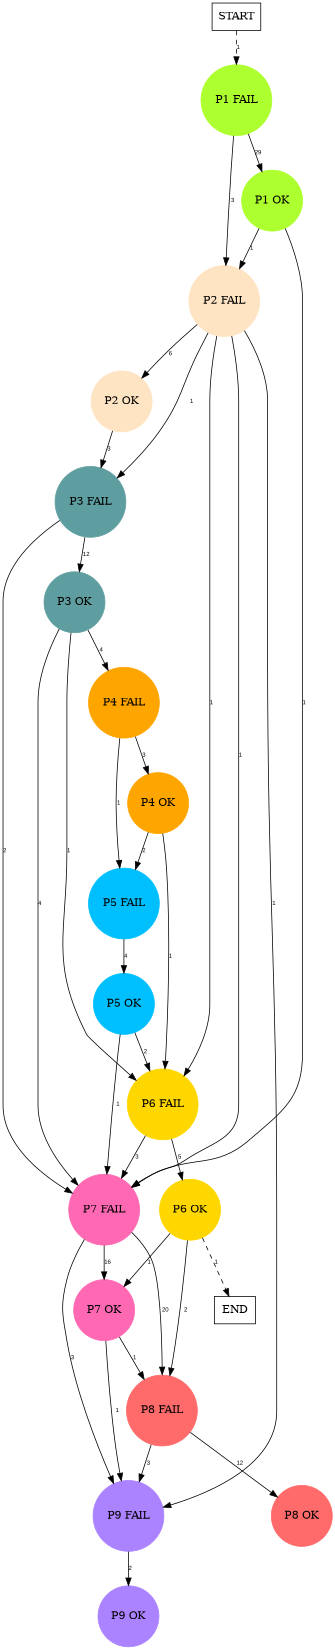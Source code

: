 digraph graphname {
	dpi = 150
	size="16,11!";
	margin = 0;
"P1 FAIL" [shape=circle, color=greenyellow, style=filled]"P1 OK" [shape=circle, color=greenyellow, style=filled]"P2 FAIL" [shape=circle, color=bisque, style=filled]"P2 OK" [shape=circle, color=bisque, style=filled]"P3 FAIL" [shape=circle, color=cadetblue, style=filled]"P3 OK" [shape=circle, color=cadetblue, style=filled]"P4 FAIL" [shape=circle, color=orange, style=filled]"P5 FAIL" [shape=circle, color=deepskyblue, style=filled]"P5 OK" [shape=circle, color=deepskyblue, style=filled]"P6 FAIL" [shape=circle, color=gold, style=filled]"P6 OK" [shape=circle, color=gold, style=filled]"P7 FAIL" [shape=circle, color=hotpink, style=filled]"P7 OK" [shape=circle, color=hotpink, style=filled]"P8 FAIL" [shape=circle, color=indianred1, style=filled]"P8 OK" [shape=circle, color=indianred1, style=filled]"P9 FAIL" [shape=circle, color=mediumpurple1, style=filled]"P9 OK" [shape=circle, color=mediumpurple1, style=filled]"P4 OK" [shape=circle, color=orange, style=filled]"START" [shape=box, fillcolor=white, style=filled, color=black]"END" [shape=box, fillcolor=white, style=filled, color=black]"P1 FAIL" -> "P1 OK" [ label ="29" labelfloat=false fontname="Arial" fontsize=8]
"P1 FAIL" -> "P2 FAIL" [ label ="3" labelfloat=false fontname="Arial" fontsize=8]
"P1 OK" -> "P2 FAIL" [ label ="1" labelfloat=false fontname="Arial" fontsize=8]
"P1 OK" -> "P7 FAIL" [ label ="1" labelfloat=false fontname="Arial" fontsize=8]
"P2 FAIL" -> "P2 OK" [ label ="6" labelfloat=false fontname="Arial" fontsize=8]
"P2 FAIL" -> "P3 FAIL" [ label ="1" labelfloat=false fontname="Arial" fontsize=8]
"P2 FAIL" -> "P6 FAIL" [ label ="1" labelfloat=false fontname="Arial" fontsize=8]
"P2 FAIL" -> "P7 FAIL" [ label ="1" labelfloat=false fontname="Arial" fontsize=8]
"P2 FAIL" -> "P9 FAIL" [ label ="1" labelfloat=false fontname="Arial" fontsize=8]
"P2 OK" -> "P3 FAIL" [ label ="3" labelfloat=false fontname="Arial" fontsize=8]
"P3 FAIL" -> "P3 OK" [ label ="12" labelfloat=false fontname="Arial" fontsize=8]
"P3 FAIL" -> "P7 FAIL" [ label ="2" labelfloat=false fontname="Arial" fontsize=8]
"P3 OK" -> "P4 FAIL" [ label ="4" labelfloat=false fontname="Arial" fontsize=8]
"P3 OK" -> "P6 FAIL" [ label ="1" labelfloat=false fontname="Arial" fontsize=8]
"P3 OK" -> "P7 FAIL" [ label ="4" labelfloat=false fontname="Arial" fontsize=8]
"P4 FAIL" -> "P5 FAIL" [ label ="1" labelfloat=false fontname="Arial" fontsize=8]
"P4 FAIL" -> "P4 OK" [ label ="3" labelfloat=false fontname="Arial" fontsize=8]
"P5 FAIL" -> "P5 OK" [ label ="4" labelfloat=false fontname="Arial" fontsize=8]
"P5 OK" -> "P6 FAIL" [ label ="2" labelfloat=false fontname="Arial" fontsize=8]
"P5 OK" -> "P7 FAIL" [ label ="1" labelfloat=false fontname="Arial" fontsize=8]
"P6 FAIL" -> "P6 OK" [ label ="5" labelfloat=false fontname="Arial" fontsize=8]
"P6 FAIL" -> "P7 FAIL" [ label ="3" labelfloat=false fontname="Arial" fontsize=8]
"P6 OK" -> "P7 OK" [ label ="1" labelfloat=false fontname="Arial" fontsize=8]
"P6 OK" -> "P8 FAIL" [ label ="2" labelfloat=false fontname="Arial" fontsize=8]
"P6 OK" -> "END" [ style = dashed label ="1" labelfloat=false fontname="Arial" fontsize=8]
"P7 FAIL" -> "P7 OK" [ label ="16" labelfloat=false fontname="Arial" fontsize=8]
"P7 FAIL" -> "P8 FAIL" [ label ="20" labelfloat=false fontname="Arial" fontsize=8]
"P7 FAIL" -> "P9 FAIL" [ label ="3" labelfloat=false fontname="Arial" fontsize=8]
"P7 OK" -> "P8 FAIL" [ label ="1" labelfloat=false fontname="Arial" fontsize=8]
"P7 OK" -> "P9 FAIL" [ label ="1" labelfloat=false fontname="Arial" fontsize=8]
"P8 FAIL" -> "P8 OK" [ label ="12" labelfloat=false fontname="Arial" fontsize=8]
"P8 FAIL" -> "P9 FAIL" [ label ="3" labelfloat=false fontname="Arial" fontsize=8]
"P9 FAIL" -> "P9 OK" [ label ="2" labelfloat=false fontname="Arial" fontsize=8]
"P4 OK" -> "P5 FAIL" [ label ="2" labelfloat=false fontname="Arial" fontsize=8]
"P4 OK" -> "P6 FAIL" [ label ="1" labelfloat=false fontname="Arial" fontsize=8]
"START" -> "P1 FAIL" [ style = dashed label ="1" labelfloat=false fontname="Arial" fontsize=8]
}